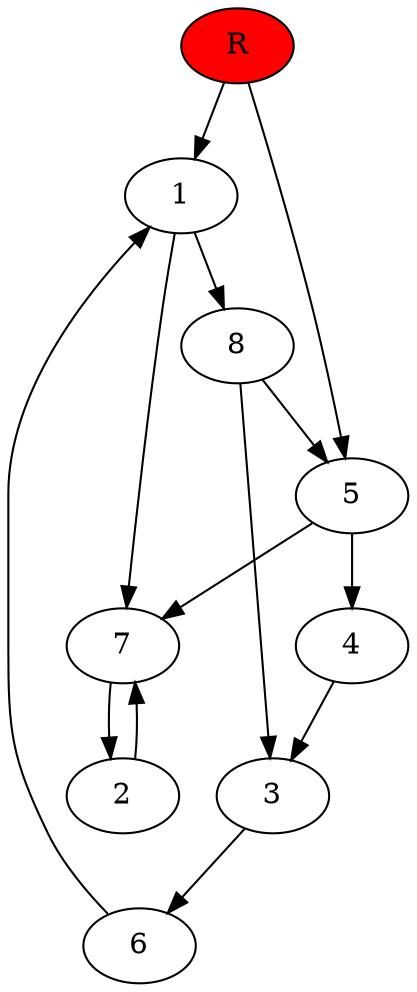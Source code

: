 digraph prb19396 {
	1
	2
	3
	4
	5
	6
	7
	8
	R [fillcolor="#ff0000" style=filled]
	1 -> 7
	1 -> 8
	2 -> 7
	3 -> 6
	4 -> 3
	5 -> 4
	5 -> 7
	6 -> 1
	7 -> 2
	8 -> 3
	8 -> 5
	R -> 1
	R -> 5
}
